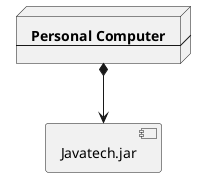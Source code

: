 @startuml DiagramaDespliegue
node PersonalComputer [
    <b>Personal Computer
    ----
]

component Javatech.jar

PersonalComputer *--> Javatech.jar
@enduml
